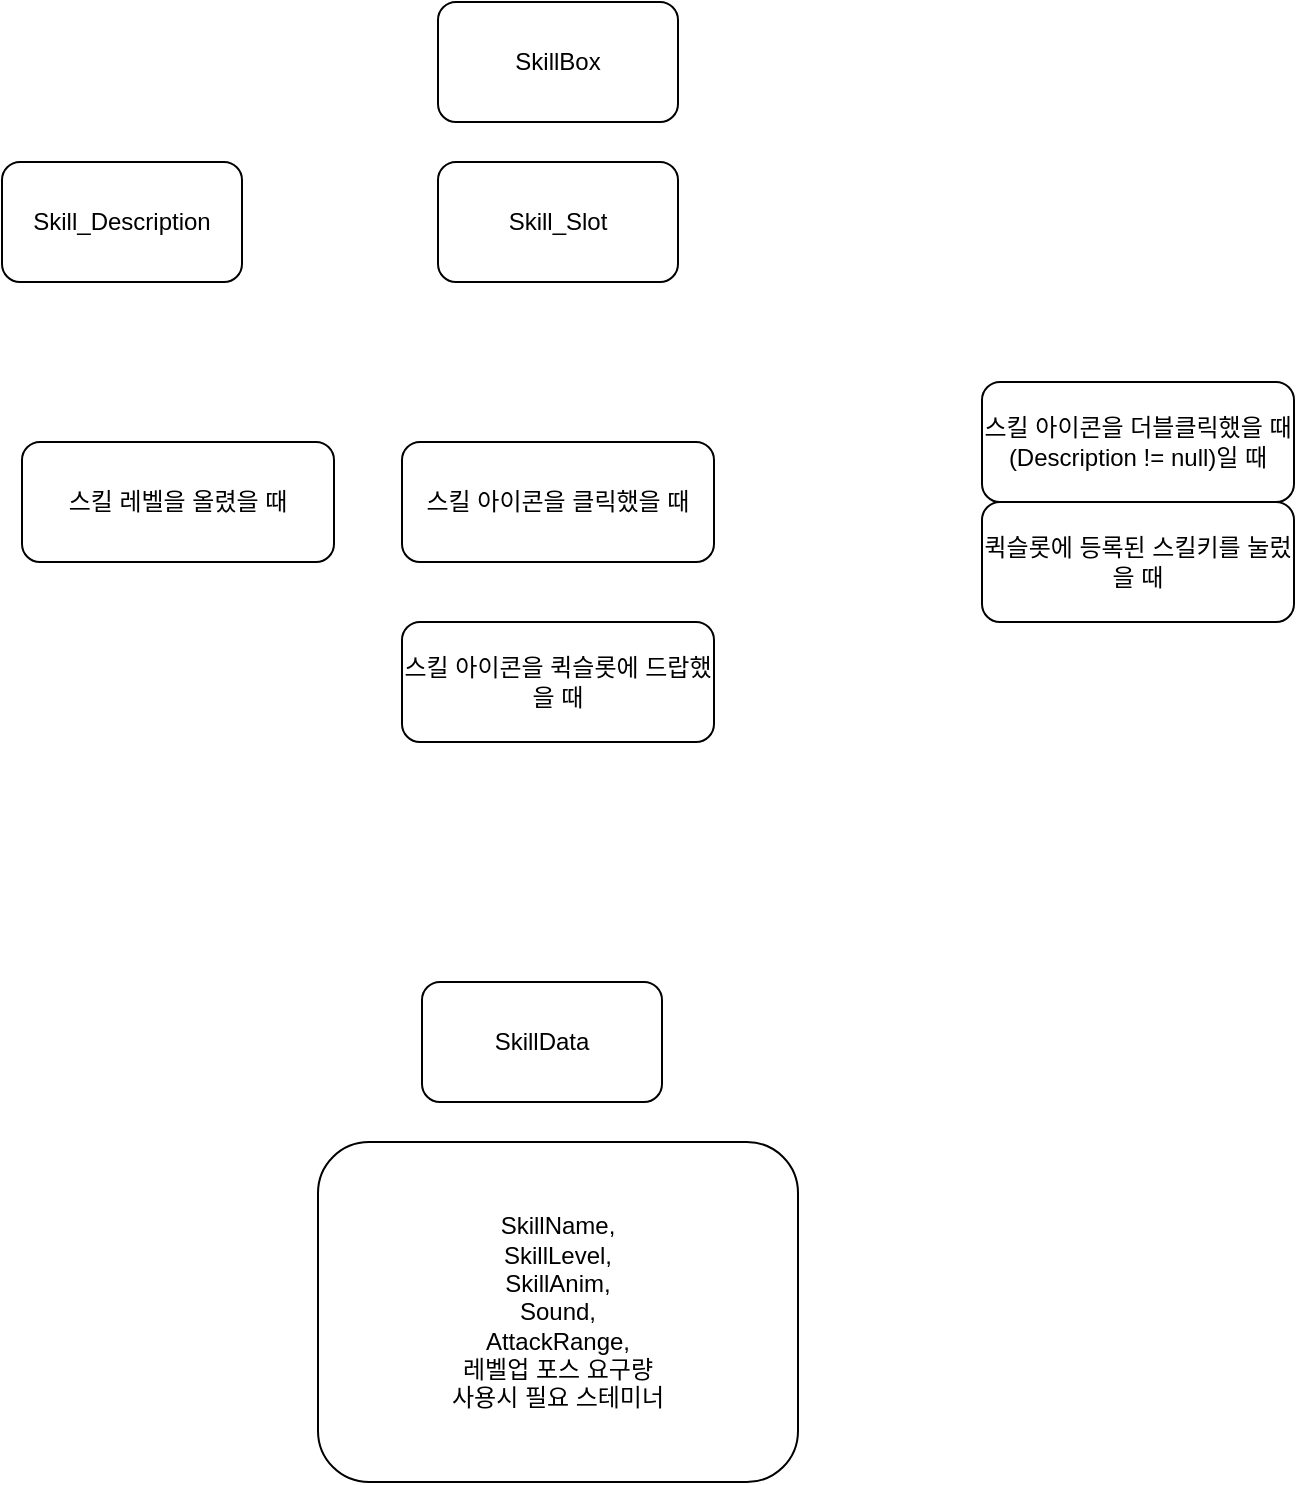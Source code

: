 <mxfile version="21.6.5" type="device">
  <diagram name="페이지-1" id="j8jdjy-5pEw3k468X--j">
    <mxGraphModel dx="1098" dy="828" grid="1" gridSize="10" guides="1" tooltips="1" connect="1" arrows="1" fold="1" page="1" pageScale="1" pageWidth="827" pageHeight="1169" math="0" shadow="0">
      <root>
        <mxCell id="0" />
        <mxCell id="1" parent="0" />
        <mxCell id="vVRq3RwxEJTVXukWDLhj-1" value="SkillBox" style="rounded=1;whiteSpace=wrap;html=1;" vertex="1" parent="1">
          <mxGeometry x="338" y="110" width="120" height="60" as="geometry" />
        </mxCell>
        <mxCell id="vVRq3RwxEJTVXukWDLhj-2" value="스킬 레벨을 올렸을 때" style="rounded=1;whiteSpace=wrap;html=1;" vertex="1" parent="1">
          <mxGeometry x="130" y="330" width="156" height="60" as="geometry" />
        </mxCell>
        <mxCell id="vVRq3RwxEJTVXukWDLhj-3" value="스킬 아이콘을 클릭했을 때" style="rounded=1;whiteSpace=wrap;html=1;" vertex="1" parent="1">
          <mxGeometry x="320" y="330" width="156" height="60" as="geometry" />
        </mxCell>
        <mxCell id="vVRq3RwxEJTVXukWDLhj-4" value="스킬 아이콘을 퀵슬롯에 드랍했을 때" style="rounded=1;whiteSpace=wrap;html=1;" vertex="1" parent="1">
          <mxGeometry x="320" y="420" width="156" height="60" as="geometry" />
        </mxCell>
        <mxCell id="vVRq3RwxEJTVXukWDLhj-5" value="스킬 아이콘을 더블클릭했을 때(Description != null)일 때" style="rounded=1;whiteSpace=wrap;html=1;" vertex="1" parent="1">
          <mxGeometry x="610" y="300" width="156" height="60" as="geometry" />
        </mxCell>
        <mxCell id="vVRq3RwxEJTVXukWDLhj-6" value="퀵슬롯에 등록된 스킬키를 눌렀을 때" style="rounded=1;whiteSpace=wrap;html=1;" vertex="1" parent="1">
          <mxGeometry x="610" y="360" width="156" height="60" as="geometry" />
        </mxCell>
        <mxCell id="vVRq3RwxEJTVXukWDLhj-7" value="SkillData" style="rounded=1;whiteSpace=wrap;html=1;" vertex="1" parent="1">
          <mxGeometry x="330" y="600" width="120" height="60" as="geometry" />
        </mxCell>
        <mxCell id="vVRq3RwxEJTVXukWDLhj-8" value="SkillName,&lt;br&gt;SkillLevel,&lt;br&gt;SkillAnim,&lt;br&gt;Sound,&lt;br&gt;AttackRange,&lt;br&gt;레벨업 포스 요구량&lt;br&gt;사용시 필요 스테미너" style="rounded=1;whiteSpace=wrap;html=1;" vertex="1" parent="1">
          <mxGeometry x="278" y="680" width="240" height="170" as="geometry" />
        </mxCell>
        <mxCell id="vVRq3RwxEJTVXukWDLhj-9" value="Skill_Description" style="rounded=1;whiteSpace=wrap;html=1;" vertex="1" parent="1">
          <mxGeometry x="120" y="190" width="120" height="60" as="geometry" />
        </mxCell>
        <mxCell id="vVRq3RwxEJTVXukWDLhj-10" value="Skill_Slot" style="rounded=1;whiteSpace=wrap;html=1;" vertex="1" parent="1">
          <mxGeometry x="338" y="190" width="120" height="60" as="geometry" />
        </mxCell>
      </root>
    </mxGraphModel>
  </diagram>
</mxfile>

